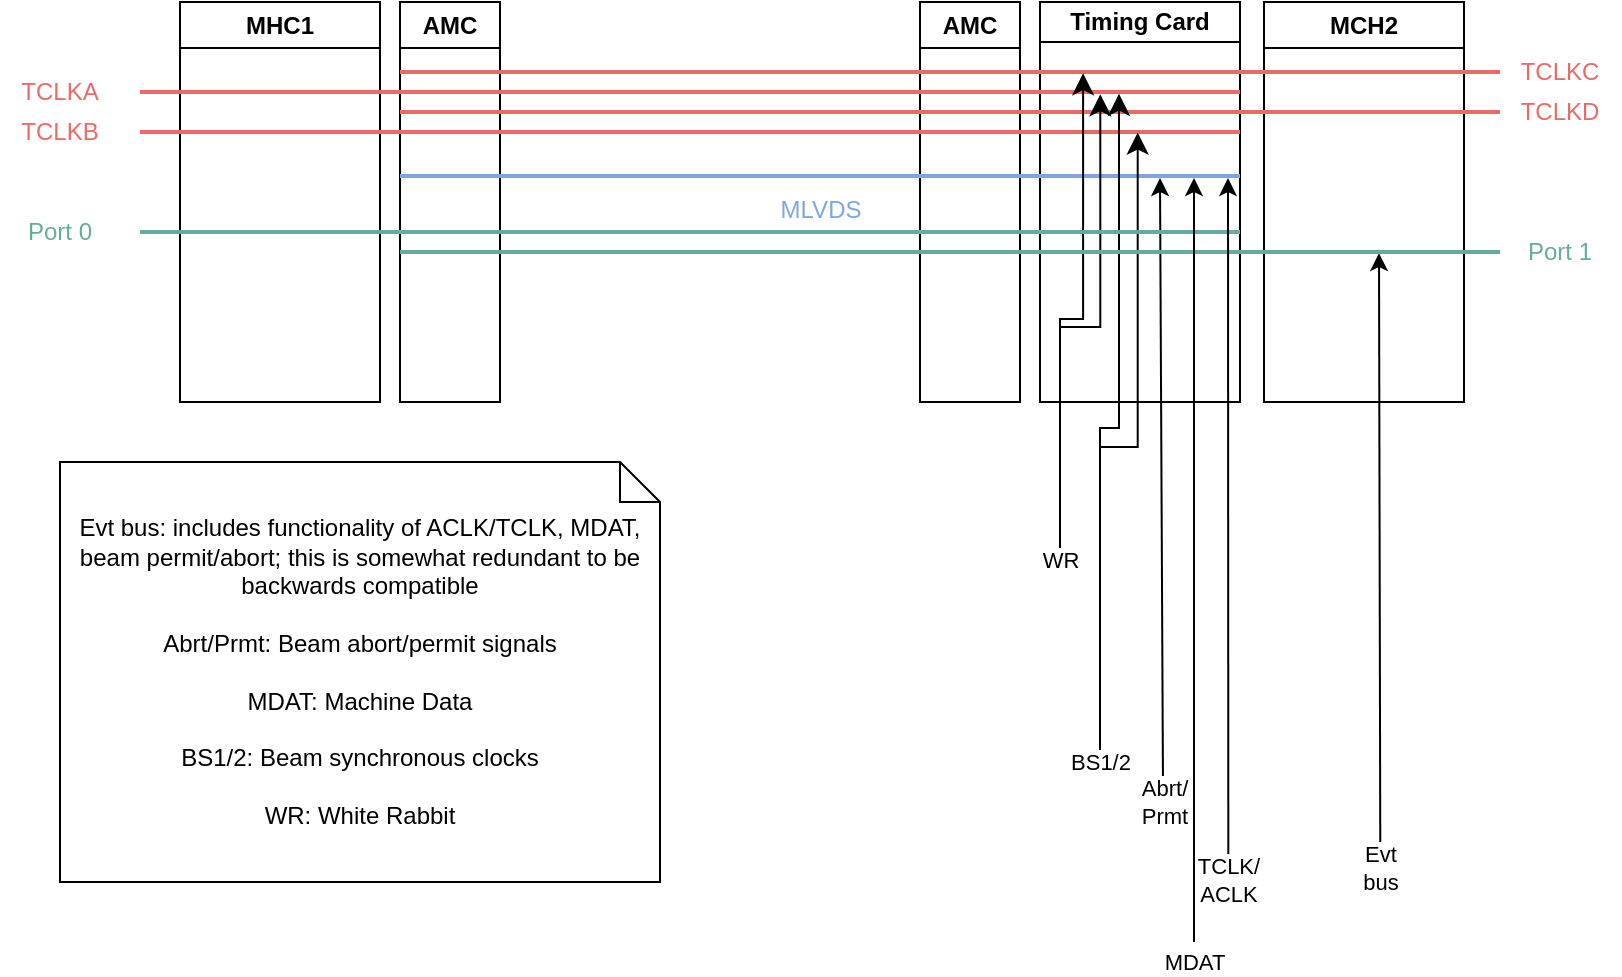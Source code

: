 <mxfile version="23.1.1" type="github">
  <diagram name="Page-1" id="LWEZlGGbSrIIkCykrBxC">
    <mxGraphModel dx="1576" dy="826" grid="1" gridSize="10" guides="1" tooltips="1" connect="1" arrows="1" fold="1" page="1" pageScale="1" pageWidth="850" pageHeight="1100" math="0" shadow="0">
      <root>
        <mxCell id="0" />
        <mxCell id="1" parent="0" />
        <mxCell id="NNJ1faXIut8Of5q7evjf-1" value="MCH2" style="swimlane;whiteSpace=wrap;html=1;" vertex="1" parent="1">
          <mxGeometry x="642" y="410" width="100" height="200" as="geometry" />
        </mxCell>
        <mxCell id="NNJ1faXIut8Of5q7evjf-9" value="Evt&lt;br&gt;bus" style="endArrow=classic;html=1;rounded=0;entryX=0.89;entryY=0.556;entryDx=0;entryDy=0;entryPerimeter=0;" edge="1" parent="NNJ1faXIut8Of5q7evjf-1" target="NNJ1faXIut8Of5q7evjf-32">
          <mxGeometry x="-1" width="50" height="50" relative="1" as="geometry">
            <mxPoint x="58.16" y="433" as="sourcePoint" />
            <mxPoint x="58.0" y="82" as="targetPoint" />
            <mxPoint as="offset" />
          </mxGeometry>
        </mxCell>
        <mxCell id="NNJ1faXIut8Of5q7evjf-2" value="Timing Card" style="swimlane;whiteSpace=wrap;html=1;startSize=20;" vertex="1" parent="1">
          <mxGeometry x="530" y="410" width="100" height="200" as="geometry" />
        </mxCell>
        <mxCell id="NNJ1faXIut8Of5q7evjf-3" value="MHC1" style="swimlane;whiteSpace=wrap;html=1;" vertex="1" parent="1">
          <mxGeometry x="100" y="410" width="100" height="200" as="geometry" />
        </mxCell>
        <mxCell id="NNJ1faXIut8Of5q7evjf-4" value="AMC" style="swimlane;whiteSpace=wrap;html=1;" vertex="1" parent="1">
          <mxGeometry x="470" y="410" width="50" height="200" as="geometry" />
        </mxCell>
        <mxCell id="NNJ1faXIut8Of5q7evjf-5" value="AMC" style="swimlane;whiteSpace=wrap;html=1;" vertex="1" parent="1">
          <mxGeometry x="210" y="410" width="50" height="200" as="geometry" />
        </mxCell>
        <mxCell id="NNJ1faXIut8Of5q7evjf-11" value="" style="line;strokeWidth=2;html=1;strokeColor=#EA6B66;" vertex="1" parent="NNJ1faXIut8Of5q7evjf-5">
          <mxGeometry x="-130" y="40" width="550" height="10" as="geometry" />
        </mxCell>
        <mxCell id="NNJ1faXIut8Of5q7evjf-10" value="Evt bus: includes functionality of ACLK/TCLK, MDAT, beam permit/abort; this is somewhat redundant to be backwards compatible&lt;br&gt;&lt;br&gt;Abrt/Prmt: Beam abort/permit signals&lt;br&gt;&lt;br&gt;MDAT: Machine Data&lt;br&gt;&lt;br&gt;BS1/2: Beam synchronous clocks&lt;br&gt;&lt;br&gt;WR: White Rabbit" style="shape=note;size=20;whiteSpace=wrap;html=1;" vertex="1" parent="1">
          <mxGeometry x="40" y="640" width="300" height="210" as="geometry" />
        </mxCell>
        <mxCell id="NNJ1faXIut8Of5q7evjf-12" value="TCLKA" style="text;html=1;strokeColor=none;fillColor=none;align=center;verticalAlign=middle;whiteSpace=wrap;rounded=0;fontColor=#EA6B66;" vertex="1" parent="1">
          <mxGeometry x="10" y="440" width="60" height="30" as="geometry" />
        </mxCell>
        <mxCell id="NNJ1faXIut8Of5q7evjf-14" value="" style="line;strokeWidth=2;html=1;strokeColor=#EA6B66;" vertex="1" parent="1">
          <mxGeometry x="80" y="470" width="550" height="10" as="geometry" />
        </mxCell>
        <mxCell id="NNJ1faXIut8Of5q7evjf-15" value="TCLKB" style="text;html=1;strokeColor=none;fillColor=none;align=center;verticalAlign=middle;whiteSpace=wrap;rounded=0;fontColor=#EA6B66;" vertex="1" parent="1">
          <mxGeometry x="10" y="460" width="60" height="30" as="geometry" />
        </mxCell>
        <mxCell id="NNJ1faXIut8Of5q7evjf-16" value="" style="line;strokeWidth=2;html=1;strokeColor=#EA6B66;" vertex="1" parent="1">
          <mxGeometry x="210" y="460" width="550" height="10" as="geometry" />
        </mxCell>
        <mxCell id="NNJ1faXIut8Of5q7evjf-17" value="" style="line;strokeWidth=2;html=1;strokeColor=#EA6B66;" vertex="1" parent="1">
          <mxGeometry x="210" y="440" width="550" height="10" as="geometry" />
        </mxCell>
        <mxCell id="NNJ1faXIut8Of5q7evjf-18" value="TCLKC" style="text;html=1;strokeColor=none;fillColor=none;align=center;verticalAlign=middle;whiteSpace=wrap;rounded=0;fontColor=#EA6B66;" vertex="1" parent="1">
          <mxGeometry x="760" y="430" width="60" height="30" as="geometry" />
        </mxCell>
        <mxCell id="NNJ1faXIut8Of5q7evjf-19" value="TCLKD" style="text;html=1;strokeColor=none;fillColor=none;align=center;verticalAlign=middle;whiteSpace=wrap;rounded=0;fontColor=#EA6B66;" vertex="1" parent="1">
          <mxGeometry x="760" y="450" width="60" height="30" as="geometry" />
        </mxCell>
        <mxCell id="NNJ1faXIut8Of5q7evjf-23" value="MLVDS" style="line;strokeWidth=2;html=1;strokeColor=#7EA6E0;fontColor=#7EA6E0;" vertex="1" parent="1">
          <mxGeometry x="210" y="492" width="420" height="10" as="geometry" />
        </mxCell>
        <mxCell id="NNJ1faXIut8Of5q7evjf-24" value="Abrt/&lt;br&gt;Prmt" style="endArrow=classic;html=1;rounded=0;entryX=0.963;entryY=0.575;entryDx=0;entryDy=0;entryPerimeter=0;" edge="1" parent="1">
          <mxGeometry x="-1" width="50" height="50" relative="1" as="geometry">
            <mxPoint x="591.54" y="810.25" as="sourcePoint" />
            <mxPoint x="590" y="498" as="targetPoint" />
            <mxPoint as="offset" />
          </mxGeometry>
        </mxCell>
        <mxCell id="NNJ1faXIut8Of5q7evjf-26" value="WR" style="edgeStyle=elbowEdgeStyle;elbow=vertical;endArrow=classic;html=1;curved=0;rounded=0;endSize=8;startSize=8;entryX=0.621;entryY=0.462;entryDx=0;entryDy=0;entryPerimeter=0;" edge="1" parent="1">
          <mxGeometry x="-1" width="50" height="50" relative="1" as="geometry">
            <mxPoint x="540" y="691" as="sourcePoint" />
            <mxPoint x="551.55" y="445.62" as="targetPoint" />
            <mxPoint as="offset" />
          </mxGeometry>
        </mxCell>
        <mxCell id="NNJ1faXIut8Of5q7evjf-27" value="WR" style="edgeStyle=elbowEdgeStyle;elbow=vertical;endArrow=classic;html=1;curved=0;rounded=0;endSize=8;startSize=8;entryX=0.873;entryY=0.712;entryDx=0;entryDy=0;entryPerimeter=0;" edge="1" parent="1">
          <mxGeometry x="-1" width="50" height="50" relative="1" as="geometry">
            <mxPoint x="540" y="689" as="sourcePoint" />
            <mxPoint x="560.15" y="456.12" as="targetPoint" />
            <mxPoint as="offset" />
          </mxGeometry>
        </mxCell>
        <mxCell id="NNJ1faXIut8Of5q7evjf-28" value="" style="edgeStyle=elbowEdgeStyle;elbow=vertical;endArrow=classic;html=1;curved=0;rounded=0;endSize=8;startSize=8;entryX=0.89;entryY=0.587;entryDx=0;entryDy=0;entryPerimeter=0;" edge="1" parent="1">
          <mxGeometry width="50" height="50" relative="1" as="geometry">
            <mxPoint x="560" y="790" as="sourcePoint" />
            <mxPoint x="569.5" y="455.87" as="targetPoint" />
          </mxGeometry>
        </mxCell>
        <mxCell id="NNJ1faXIut8Of5q7evjf-29" value="BS1/2" style="edgeStyle=elbowEdgeStyle;elbow=vertical;endArrow=classic;html=1;curved=0;rounded=0;endSize=8;startSize=8;entryX=0.907;entryY=0.525;entryDx=0;entryDy=0;entryPerimeter=0;" edge="1" parent="1" target="NNJ1faXIut8Of5q7evjf-14">
          <mxGeometry x="-1" width="50" height="50" relative="1" as="geometry">
            <mxPoint x="560" y="790" as="sourcePoint" />
            <mxPoint x="580" y="480" as="targetPoint" />
            <mxPoint as="offset" />
          </mxGeometry>
        </mxCell>
        <mxCell id="NNJ1faXIut8Of5q7evjf-31" value="" style="line;strokeWidth=2;html=1;strokeColor=#67AB9F;" vertex="1" parent="1">
          <mxGeometry x="80" y="520" width="550" height="10" as="geometry" />
        </mxCell>
        <mxCell id="NNJ1faXIut8Of5q7evjf-32" value="" style="line;strokeWidth=2;html=1;strokeColor=#67AB9F;" vertex="1" parent="1">
          <mxGeometry x="210" y="530" width="550" height="10" as="geometry" />
        </mxCell>
        <mxCell id="NNJ1faXIut8Of5q7evjf-33" value="Port 0" style="text;html=1;strokeColor=none;fillColor=none;align=center;verticalAlign=middle;whiteSpace=wrap;rounded=0;fontColor=#67AB9F;" vertex="1" parent="1">
          <mxGeometry x="10" y="510" width="60" height="30" as="geometry" />
        </mxCell>
        <mxCell id="NNJ1faXIut8Of5q7evjf-34" value="Port 1" style="text;html=1;strokeColor=none;fillColor=none;align=center;verticalAlign=middle;whiteSpace=wrap;rounded=0;fontColor=#67AB9F;" vertex="1" parent="1">
          <mxGeometry x="760" y="520" width="60" height="30" as="geometry" />
        </mxCell>
        <mxCell id="NNJ1faXIut8Of5q7evjf-36" value="TCLK/&lt;br&gt;ACLK" style="endArrow=classic;html=1;rounded=0;entryX=0.902;entryY=0.7;entryDx=0;entryDy=0;entryPerimeter=0;" edge="1" parent="1">
          <mxGeometry x="-1" width="50" height="50" relative="1" as="geometry">
            <mxPoint x="624.16" y="849" as="sourcePoint" />
            <mxPoint x="624.0" y="498" as="targetPoint" />
            <mxPoint as="offset" />
          </mxGeometry>
        </mxCell>
        <mxCell id="NNJ1faXIut8Of5q7evjf-37" value="MDAT" style="endArrow=classic;html=1;rounded=0;entryX=0.902;entryY=0.7;entryDx=0;entryDy=0;entryPerimeter=0;" edge="1" parent="1">
          <mxGeometry x="-1" y="-10" width="50" height="50" relative="1" as="geometry">
            <mxPoint x="607" y="880" as="sourcePoint" />
            <mxPoint x="607.0" y="498" as="targetPoint" />
            <mxPoint x="-10" y="10" as="offset" />
          </mxGeometry>
        </mxCell>
      </root>
    </mxGraphModel>
  </diagram>
</mxfile>

